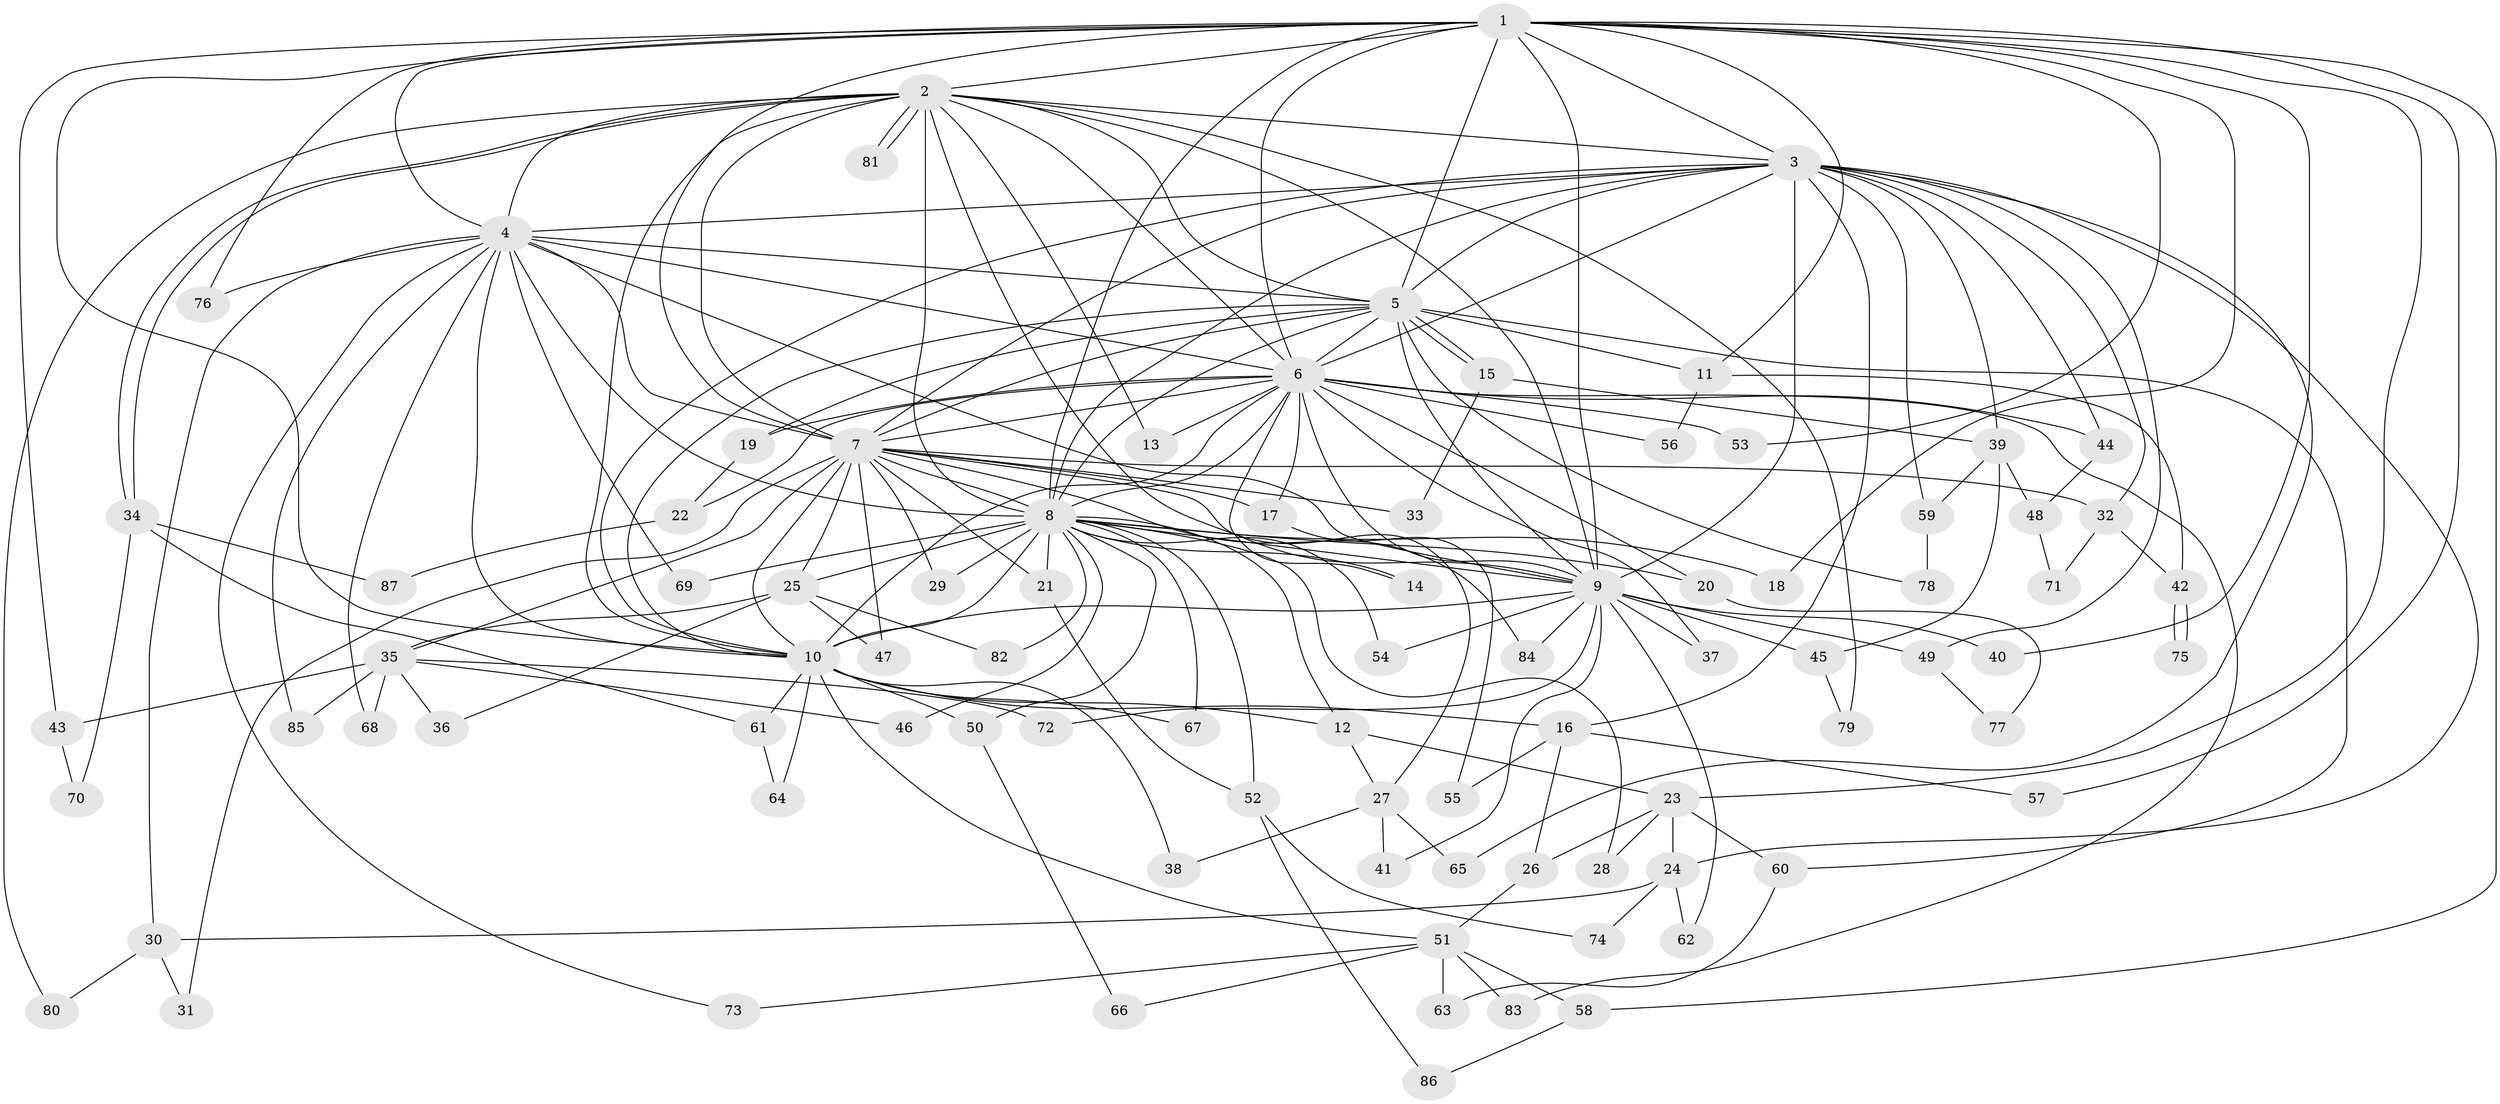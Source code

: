 // coarse degree distribution, {12: 0.03225806451612903, 26: 0.016129032258064516, 21: 0.016129032258064516, 15: 0.016129032258064516, 13: 0.016129032258064516, 6: 0.03225806451612903, 4: 0.12903225806451613, 2: 0.4032258064516129, 3: 0.22580645161290322, 5: 0.03225806451612903, 9: 0.016129032258064516, 7: 0.016129032258064516, 1: 0.04838709677419355}
// Generated by graph-tools (version 1.1) at 2025/49/03/04/25 22:49:39]
// undirected, 87 vertices, 199 edges
graph export_dot {
  node [color=gray90,style=filled];
  1;
  2;
  3;
  4;
  5;
  6;
  7;
  8;
  9;
  10;
  11;
  12;
  13;
  14;
  15;
  16;
  17;
  18;
  19;
  20;
  21;
  22;
  23;
  24;
  25;
  26;
  27;
  28;
  29;
  30;
  31;
  32;
  33;
  34;
  35;
  36;
  37;
  38;
  39;
  40;
  41;
  42;
  43;
  44;
  45;
  46;
  47;
  48;
  49;
  50;
  51;
  52;
  53;
  54;
  55;
  56;
  57;
  58;
  59;
  60;
  61;
  62;
  63;
  64;
  65;
  66;
  67;
  68;
  69;
  70;
  71;
  72;
  73;
  74;
  75;
  76;
  77;
  78;
  79;
  80;
  81;
  82;
  83;
  84;
  85;
  86;
  87;
  1 -- 2;
  1 -- 3;
  1 -- 4;
  1 -- 5;
  1 -- 6;
  1 -- 7;
  1 -- 8;
  1 -- 9;
  1 -- 10;
  1 -- 11;
  1 -- 18;
  1 -- 23;
  1 -- 40;
  1 -- 43;
  1 -- 53;
  1 -- 57;
  1 -- 58;
  1 -- 76;
  2 -- 3;
  2 -- 4;
  2 -- 5;
  2 -- 6;
  2 -- 7;
  2 -- 8;
  2 -- 9;
  2 -- 10;
  2 -- 13;
  2 -- 27;
  2 -- 34;
  2 -- 34;
  2 -- 79;
  2 -- 80;
  2 -- 81;
  2 -- 81;
  3 -- 4;
  3 -- 5;
  3 -- 6;
  3 -- 7;
  3 -- 8;
  3 -- 9;
  3 -- 10;
  3 -- 16;
  3 -- 24;
  3 -- 32;
  3 -- 39;
  3 -- 44;
  3 -- 49;
  3 -- 59;
  3 -- 65;
  4 -- 5;
  4 -- 6;
  4 -- 7;
  4 -- 8;
  4 -- 9;
  4 -- 10;
  4 -- 30;
  4 -- 68;
  4 -- 69;
  4 -- 73;
  4 -- 76;
  4 -- 85;
  5 -- 6;
  5 -- 7;
  5 -- 8;
  5 -- 9;
  5 -- 10;
  5 -- 11;
  5 -- 15;
  5 -- 15;
  5 -- 19;
  5 -- 60;
  5 -- 78;
  6 -- 7;
  6 -- 8;
  6 -- 9;
  6 -- 10;
  6 -- 13;
  6 -- 14;
  6 -- 17;
  6 -- 19;
  6 -- 20;
  6 -- 22;
  6 -- 37;
  6 -- 44;
  6 -- 53;
  6 -- 56;
  6 -- 83;
  7 -- 8;
  7 -- 9;
  7 -- 10;
  7 -- 17;
  7 -- 21;
  7 -- 25;
  7 -- 29;
  7 -- 31;
  7 -- 32;
  7 -- 33;
  7 -- 35;
  7 -- 47;
  7 -- 84;
  8 -- 9;
  8 -- 10;
  8 -- 12;
  8 -- 14;
  8 -- 18;
  8 -- 20;
  8 -- 21;
  8 -- 25;
  8 -- 28;
  8 -- 29;
  8 -- 46;
  8 -- 50;
  8 -- 52;
  8 -- 54;
  8 -- 67;
  8 -- 69;
  8 -- 82;
  9 -- 10;
  9 -- 37;
  9 -- 40;
  9 -- 41;
  9 -- 45;
  9 -- 49;
  9 -- 54;
  9 -- 62;
  9 -- 72;
  9 -- 84;
  10 -- 12;
  10 -- 16;
  10 -- 38;
  10 -- 50;
  10 -- 51;
  10 -- 61;
  10 -- 64;
  10 -- 67;
  11 -- 42;
  11 -- 56;
  12 -- 23;
  12 -- 27;
  15 -- 33;
  15 -- 39;
  16 -- 26;
  16 -- 55;
  16 -- 57;
  17 -- 55;
  19 -- 22;
  20 -- 77;
  21 -- 52;
  22 -- 87;
  23 -- 24;
  23 -- 26;
  23 -- 28;
  23 -- 60;
  24 -- 30;
  24 -- 62;
  24 -- 74;
  25 -- 35;
  25 -- 36;
  25 -- 47;
  25 -- 82;
  26 -- 51;
  27 -- 38;
  27 -- 41;
  27 -- 65;
  30 -- 31;
  30 -- 80;
  32 -- 42;
  32 -- 71;
  34 -- 61;
  34 -- 70;
  34 -- 87;
  35 -- 36;
  35 -- 43;
  35 -- 46;
  35 -- 68;
  35 -- 72;
  35 -- 85;
  39 -- 45;
  39 -- 48;
  39 -- 59;
  42 -- 75;
  42 -- 75;
  43 -- 70;
  44 -- 48;
  45 -- 79;
  48 -- 71;
  49 -- 77;
  50 -- 66;
  51 -- 58;
  51 -- 63;
  51 -- 66;
  51 -- 73;
  51 -- 83;
  52 -- 74;
  52 -- 86;
  58 -- 86;
  59 -- 78;
  60 -- 63;
  61 -- 64;
}
